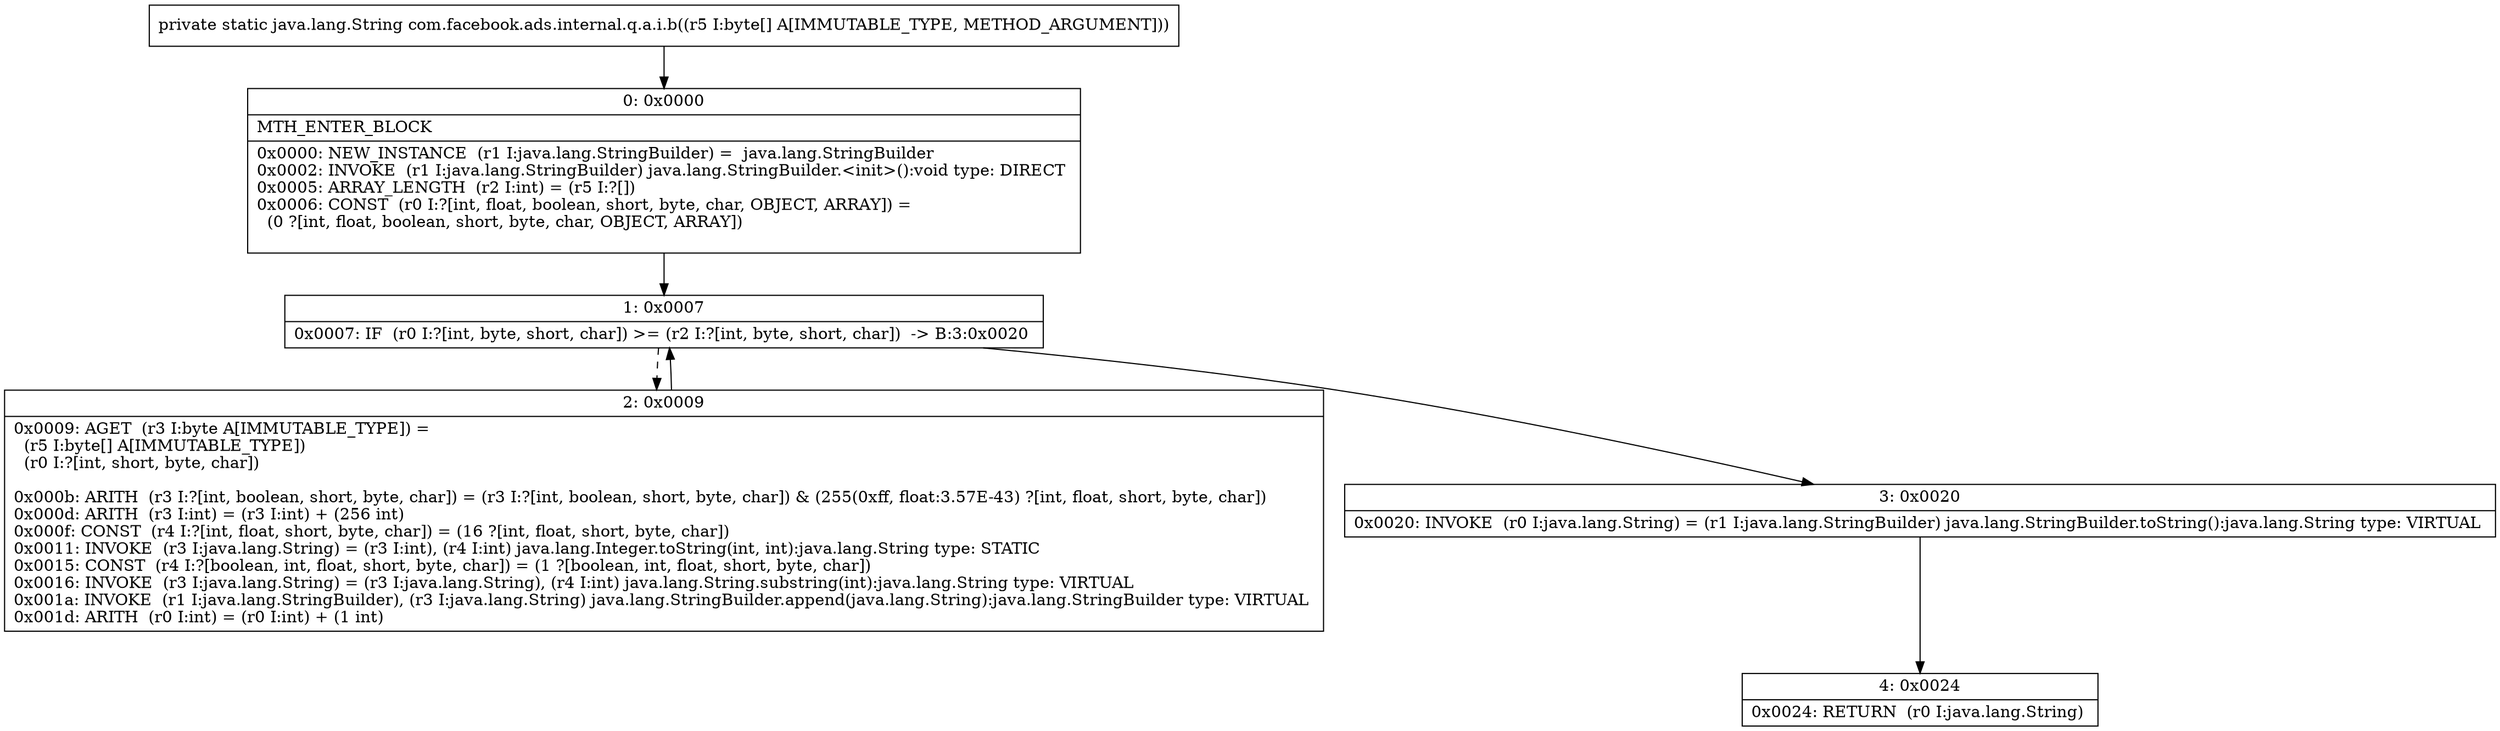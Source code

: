 digraph "CFG forcom.facebook.ads.internal.q.a.i.b([B)Ljava\/lang\/String;" {
Node_0 [shape=record,label="{0\:\ 0x0000|MTH_ENTER_BLOCK\l|0x0000: NEW_INSTANCE  (r1 I:java.lang.StringBuilder) =  java.lang.StringBuilder \l0x0002: INVOKE  (r1 I:java.lang.StringBuilder) java.lang.StringBuilder.\<init\>():void type: DIRECT \l0x0005: ARRAY_LENGTH  (r2 I:int) = (r5 I:?[]) \l0x0006: CONST  (r0 I:?[int, float, boolean, short, byte, char, OBJECT, ARRAY]) = \l  (0 ?[int, float, boolean, short, byte, char, OBJECT, ARRAY])\l \l}"];
Node_1 [shape=record,label="{1\:\ 0x0007|0x0007: IF  (r0 I:?[int, byte, short, char]) \>= (r2 I:?[int, byte, short, char])  \-\> B:3:0x0020 \l}"];
Node_2 [shape=record,label="{2\:\ 0x0009|0x0009: AGET  (r3 I:byte A[IMMUTABLE_TYPE]) = \l  (r5 I:byte[] A[IMMUTABLE_TYPE])\l  (r0 I:?[int, short, byte, char])\l \l0x000b: ARITH  (r3 I:?[int, boolean, short, byte, char]) = (r3 I:?[int, boolean, short, byte, char]) & (255(0xff, float:3.57E\-43) ?[int, float, short, byte, char]) \l0x000d: ARITH  (r3 I:int) = (r3 I:int) + (256 int) \l0x000f: CONST  (r4 I:?[int, float, short, byte, char]) = (16 ?[int, float, short, byte, char]) \l0x0011: INVOKE  (r3 I:java.lang.String) = (r3 I:int), (r4 I:int) java.lang.Integer.toString(int, int):java.lang.String type: STATIC \l0x0015: CONST  (r4 I:?[boolean, int, float, short, byte, char]) = (1 ?[boolean, int, float, short, byte, char]) \l0x0016: INVOKE  (r3 I:java.lang.String) = (r3 I:java.lang.String), (r4 I:int) java.lang.String.substring(int):java.lang.String type: VIRTUAL \l0x001a: INVOKE  (r1 I:java.lang.StringBuilder), (r3 I:java.lang.String) java.lang.StringBuilder.append(java.lang.String):java.lang.StringBuilder type: VIRTUAL \l0x001d: ARITH  (r0 I:int) = (r0 I:int) + (1 int) \l}"];
Node_3 [shape=record,label="{3\:\ 0x0020|0x0020: INVOKE  (r0 I:java.lang.String) = (r1 I:java.lang.StringBuilder) java.lang.StringBuilder.toString():java.lang.String type: VIRTUAL \l}"];
Node_4 [shape=record,label="{4\:\ 0x0024|0x0024: RETURN  (r0 I:java.lang.String) \l}"];
MethodNode[shape=record,label="{private static java.lang.String com.facebook.ads.internal.q.a.i.b((r5 I:byte[] A[IMMUTABLE_TYPE, METHOD_ARGUMENT])) }"];
MethodNode -> Node_0;
Node_0 -> Node_1;
Node_1 -> Node_2[style=dashed];
Node_1 -> Node_3;
Node_2 -> Node_1;
Node_3 -> Node_4;
}

